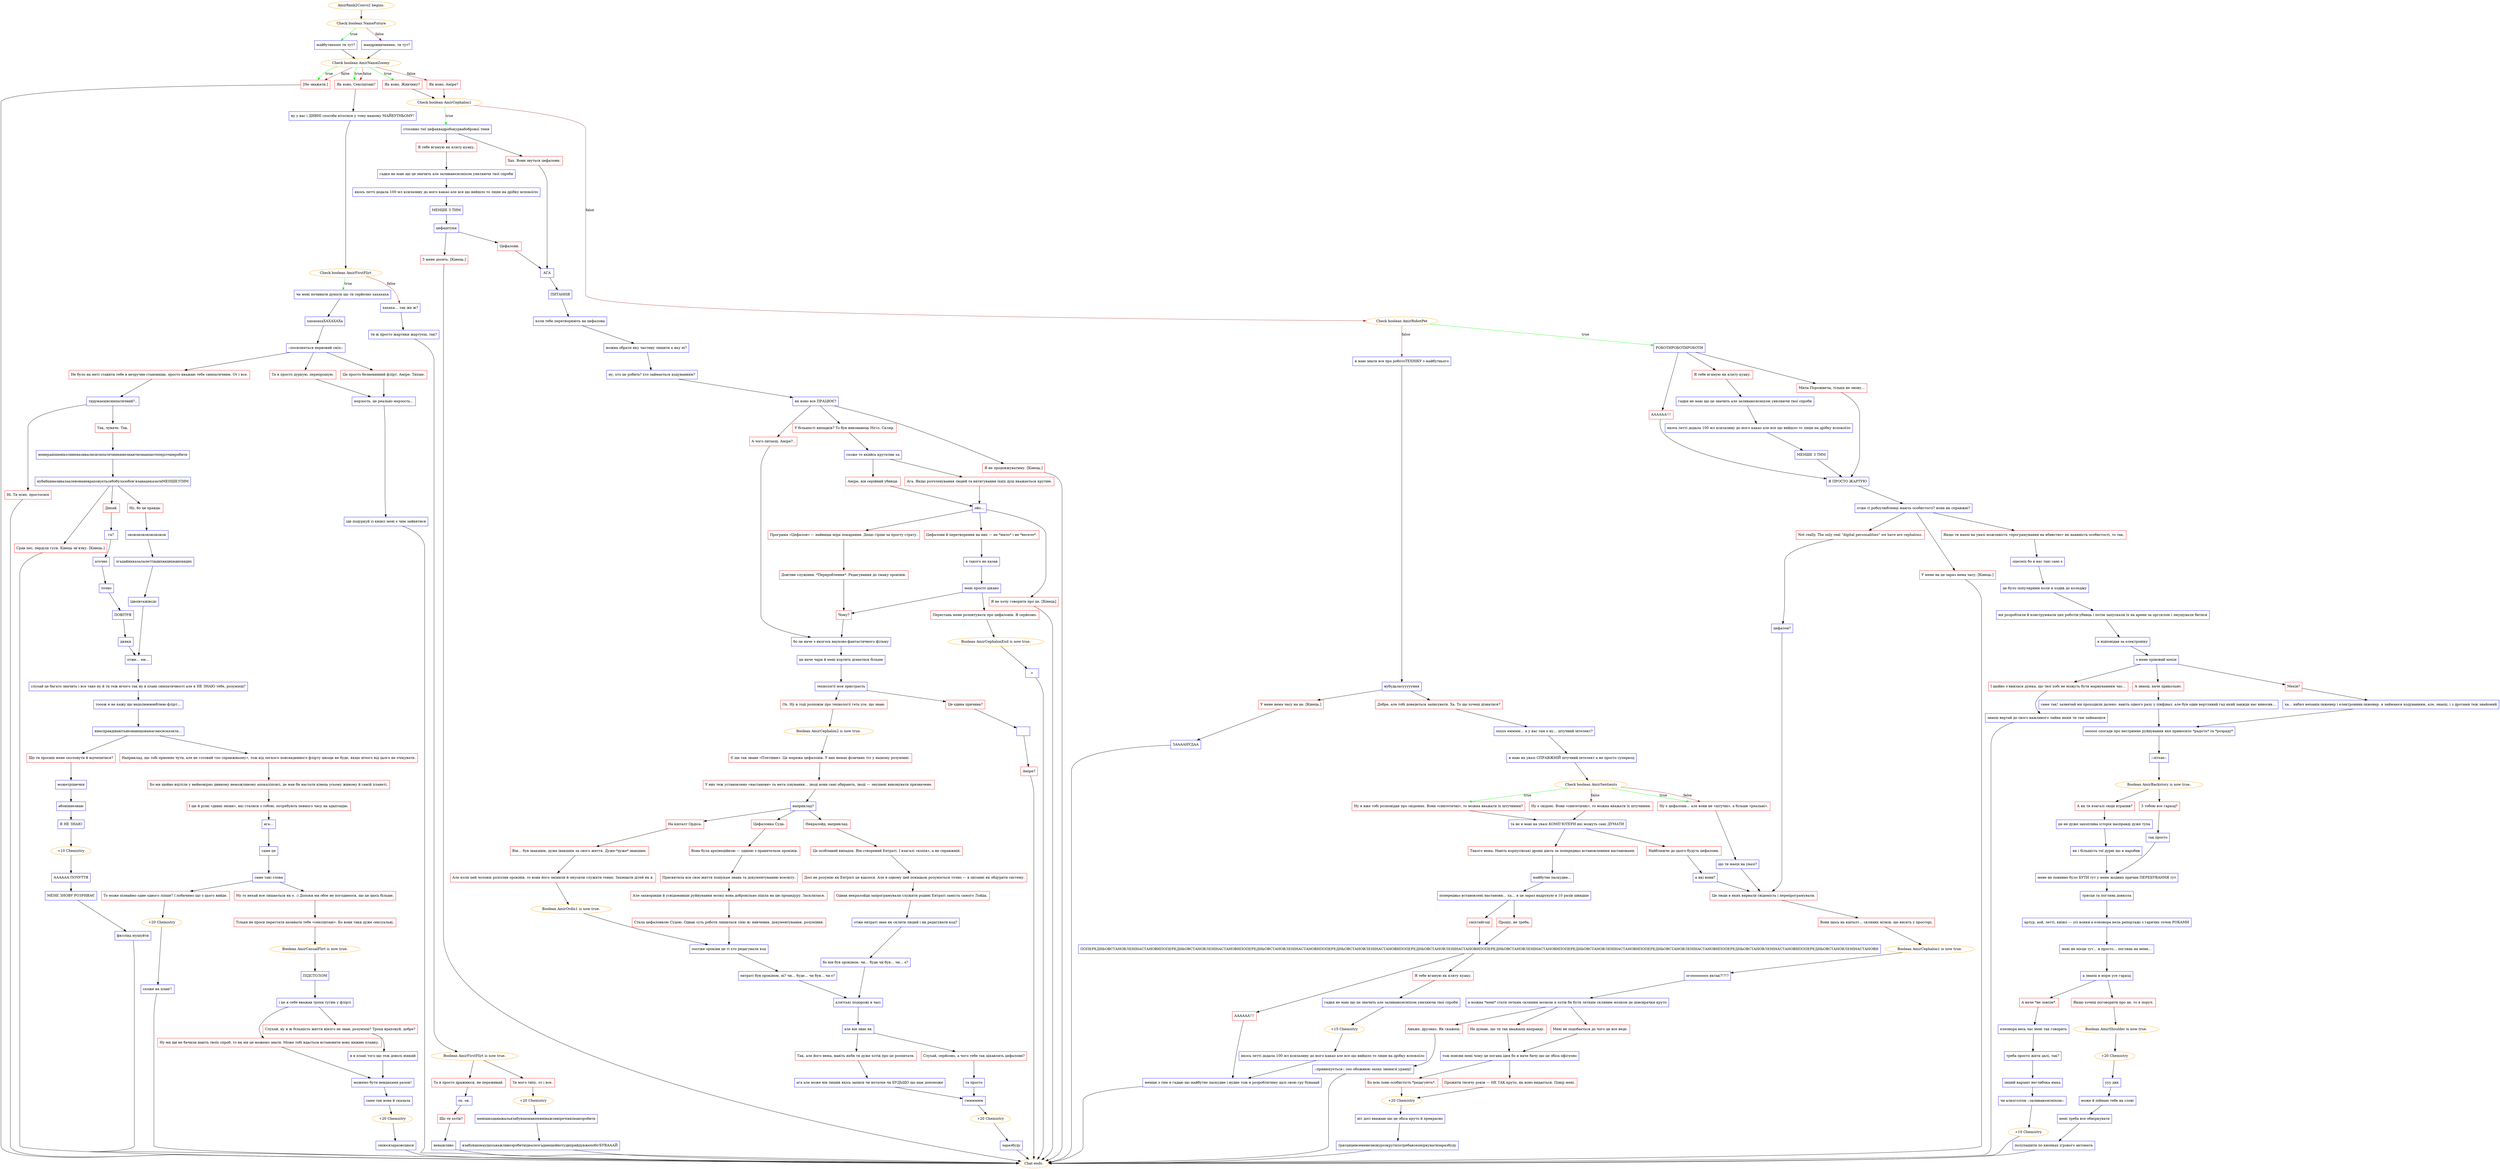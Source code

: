 digraph {
	"AmirRank2Convo2 begins." [color=orange];
		"AmirRank2Convo2 begins." -> j1555648941;
	j1555648941 [label="Check boolean NameFuture",color=orange];
		j1555648941 -> j644761941 [label=true,color=green];
		j1555648941 -> j2695047569 [label=false,color=brown];
	j644761941 [label="майбутнєєєєє ти тут?",shape=box,color=blue];
		j644761941 -> j3096240527;
	j2695047569 [label="мандрівничеееее, ти тут?",shape=box,color=blue];
		j2695047569 -> j3096240527;
	j3096240527 [label="Check boolean AmirNameZoomy",color=orange];
		j3096240527 -> j2787749540 [label=true,color=green];
		j3096240527 -> j665901203 [label=true,color=green];
		j3096240527 -> j4059186976 [label=true,color=green];
		j3096240527 -> j2787749540 [label=false,color=brown];
		j3096240527 -> j665901203 [label=false,color=brown];
		j3096240527 -> j1565400477 [label=false,color=brown];
	j2787749540 [label="[Не зважати.]",shape=box,color=red];
		j2787749540 -> "Chat ends.";
	j665901203 [label="Як воно, Сексіштані?",shape=box,color=red];
		j665901203 -> j3992636454;
	j4059186976 [label="Як воно, Живчику?",shape=box,color=red];
		j4059186976 -> j87647369;
	j1565400477 [label="Як воно, Аміре?",shape=box,color=red];
		j1565400477 -> j87647369;
	"Chat ends." [color=orange];
	j3992636454 [label="ну у вас і ДИВНІ способи вітатися у тому вашому МАЙБУТНЬОМУ!",shape=box,color=blue];
		j3992636454 -> j1575820688;
	j87647369 [label="Check boolean AmirCephalon1",color=orange];
		j87647369 -> j885732396 [label=true,color=green];
		j87647369 -> j1377197533 [label=false,color=brown];
	j1575820688 [label="Check boolean AmirFirstFlirt",color=orange];
		j1575820688 -> j1618386845 [label=true,color=green];
		j1575820688 -> j757354649 [label=false,color=brown];
	j885732396 [label="стосовно тієї цефаквадробокурвабобрової теми",shape=box,color=blue];
		j885732396 -> j1825843583;
		j885732396 -> j1023515225;
	j1377197533 [label="Check boolean AmirRobotPet",color=orange];
		j1377197533 -> j3258781824 [label=true,color=green];
		j1377197533 -> j1115998420 [label=false,color=brown];
	j1618386845 [label="чи мені починати думати що ти серйозно хахахаха",shape=box,color=blue];
		j1618386845 -> j1577142518;
	j757354649 [label="хахаха… так же ж?",shape=box,color=blue];
		j757354649 -> j3935313696;
	j1825843583 [label="Хах. Вони звуться цефалони.",shape=box,color=red];
		j1825843583 -> j1823737874;
	j1023515225 [label="Я тебе вгамую як кляту куаку.",shape=box,color=red];
		j1023515225 -> j2146610579;
	j3258781824 [label="РОБОТИРОБОТИРОБОТИ",shape=box,color=blue];
		j3258781824 -> j638963540;
		j3258781824 -> j2538460290;
		j3258781824 -> j253925300;
	j1115998420 [label="я маю знати все про роботоТЕХНІКУ з майбутнього",shape=box,color=blue];
		j1115998420 -> j4049621933;
	j1577142518 [label="хахахахаХАХАХАХа",shape=box,color=blue];
		j1577142518 -> j4118118734;
	j3935313696 [label="ти ж просто жартики жартуєш, так?",shape=box,color=blue];
		j3935313696 -> j1496595557;
	j1823737874 [label="АГА",shape=box,color=blue];
		j1823737874 -> j4172151553;
	j2146610579 [label="гадки не маю що це значить але заливаюсясміхом уявляючи твої спроби",shape=box,color=blue];
		j2146610579 -> j4054616570;
	j638963540 [label="Мила Порожнеча, тільки не знову…",shape=box,color=red];
		j638963540 -> j3997434657;
	j2538460290 [label="АААААА!!!",shape=box,color=red];
		j2538460290 -> j3997434657;
	j253925300 [label="Я тебе вгамую як кляту куаку.",shape=box,color=red];
		j253925300 -> j3882931308;
	j4049621933 [label="нубудьласуууууняя",shape=box,color=blue];
		j4049621933 -> j1902811811;
		j4049621933 -> j3844986137;
	j4118118734 [label="::посилюється нервовий сміх::",shape=box,color=blue];
		j4118118734 -> j146251949;
		j4118118734 -> j2747166570;
		j4118118734 -> j4213932737;
	j1496595557 [label="Boolean AmirFirstFlirt is now true.",color=orange];
		j1496595557 -> j4074330219;
		j1496595557 -> j129851663;
	j4172151553 [label="ПИТАННЯ",shape=box,color=blue];
		j4172151553 -> j2743088930;
	j4054616570 [label="якось летті додала 100 мл ксилазину до мого какао але все що вийшло то лише на дрібку вспокоїло",shape=box,color=blue];
		j4054616570 -> j404814639;
	j3997434657 [label="Я ПРОСТО ЖАРТУЮ",shape=box,color=blue];
		j3997434657 -> j2850322439;
	j3882931308 [label="гадки не маю що це значить але заливаюсясміхом уявляючи твої спроби",shape=box,color=blue];
		j3882931308 -> j2698433244;
	j1902811811 [label="У мене нема часу на це. [Кінець.]",shape=box,color=red];
		j1902811811 -> j3146969983;
	j3844986137 [label="Добре, але тобі доведеться записувати. Ха. То що хочеш дізнатися?",shape=box,color=red];
		j3844986137 -> j2758620436;
	j146251949 [label="Не було на меті ставити тебе в незручне становище, просто вважаю тебе симпатичним. От і все.",shape=box,color=red];
		j146251949 -> j2991168396;
	j2747166570 [label="Та я просто дуркую, перепрошую.",shape=box,color=red];
		j2747166570 -> j4055308213;
	j4213932737 [label="Це просто безневинний флірт, Аміре. Тихше.",shape=box,color=red];
		j4213932737 -> j4055308213;
	j4074330219 [label="Ти мого типу, от і все.",shape=box,color=red];
		j4074330219 -> j1470931548;
	j129851663 [label="Та я просто дражнюся, не переживай.",shape=box,color=red];
		j129851663 -> j3576753040;
	j2743088930 [label="коли тебе перетворюють на цефалона",shape=box,color=blue];
		j2743088930 -> j1832610849;
	j404814639 [label="МЕНШЕ З ТИМ",shape=box,color=blue];
		j404814639 -> j2766072146;
	j2850322439 [label="отже ті робоулюбленці мають особистості? вони як справжні?",shape=box,color=blue];
		j2850322439 -> j4173056287;
		j2850322439 -> j1102569236;
		j2850322439 -> j4289961131;
	j2698433244 [label="якось летті додала 100 мл ксилазину до мого какао але все що вийшло то лише на дрібку вспокоїло",shape=box,color=blue];
		j2698433244 -> j536712651;
	j3146969983 [label="ЗААААНУДАА",shape=box,color=blue];
		j3146969983 -> "Chat ends.";
	j2758620436 [label="охххх емммм… а у вас там є ну… штучний інтелект?",shape=box,color=blue];
		j2758620436 -> j2333963329;
	j2991168396 [label="тидумаєшясимпатичний?..",shape=box,color=blue];
		j2991168396 -> j137903944;
		j2991168396 -> j2531922009;
	j4055308213 [label="мєрзость. це реально мєрзость…",shape=box,color=blue];
		j4055308213 -> j2069352890;
	j1470931548 [label="+20 Chemistry",color=orange];
		j1470931548 -> j3115548552;
	j3576753040 [label="ох. ок.",shape=box,color=blue];
		j3576753040 -> j1001316289;
	j1832610849 [label="можна обрати яку частину лишити а яку ні?",shape=box,color=blue];
		j1832610849 -> j2598278892;
	j2766072146 [label="цефаштуки",shape=box,color=blue];
		j2766072146 -> j1592842708;
		j2766072146 -> j3416952925;
	j4173056287 [label="Not really. The only real \"digital personalities\" we have are cephalons.",shape=box,color=red];
		j4173056287 -> j747301139;
	j1102569236 [label="Якщо ти маєш на увазі можливість «програмування на вбивство» як наявність особистості, то так.",shape=box,color=red];
		j1102569236 -> j2137616217;
	j4289961131 [label="У мене на це зараз нема часу. [Кінець.]",shape=box,color=red];
		j4289961131 -> "Chat ends.";
	j536712651 [label="МЕНШЕ З ТИМ",shape=box,color=blue];
		j536712651 -> j3997434657;
	j2333963329 [label="я маю на увазі СПРАВЖНІЙ штучний інтелект а не просто суперкод",shape=box,color=blue];
		j2333963329 -> j3361290284;
	j137903944 [label="Так, чуваче. Так.",shape=box,color=red];
		j137903944 -> j907399284;
	j2531922009 [label="Ні. Ти псих. простосміх",shape=box,color=red];
		j2531922009 -> "Chat ends.";
	j2069352890 [label="іди подуркуй із квінсі мені є чим зайнятися",shape=box,color=blue];
		j2069352890 -> "Chat ends.";
	j3115548552 [label="менішкоданажальязабувщомаюпевніважливіречіякімаюзробити",shape=box,color=blue];
		j3115548552 -> j3473537352;
	j1001316289 [label="Що ти хотів?",shape=box,color=red];
		j1001316289 -> j1570606780;
	j2598278892 [label="ну, хто це робить? хто займається кодуванням?",shape=box,color=blue];
		j2598278892 -> j3458568725;
	j1592842708 [label="Цефалони.",shape=box,color=red];
		j1592842708 -> j1823737874;
	j3416952925 [label="З мене досить. [Кінець.]",shape=box,color=red];
		j3416952925 -> "Chat ends.";
	j747301139 [label="цефалон?",shape=box,color=blue];
		j747301139 -> j3447798881;
	j2137616217 [label="оцесміх бо в нас такі самі є",shape=box,color=blue];
		j2137616217 -> j1944463096;
	j3361290284 [label="Check boolean AmirSentients",color=orange];
		j3361290284 -> j2881915681 [label=true,color=green];
		j3361290284 -> j2492380887 [label=true,color=green];
		j3361290284 -> j2153022773 [label=false,color=brown];
		j3361290284 -> j2492380887 [label=false,color=brown];
	j907399284 [label="менеранішеніколиненазивалисисмпатичнимянезнаючизнающотеперізчимробити",shape=box,color=blue];
		j907399284 -> j968628896;
	j3473537352 [label="язабувщомаущосьважливезробитиідеалезгадающойнотудиприйдувжепобігБУВАААЙ",shape=box,color=blue];
		j3473537352 -> "Chat ends.";
	j1570606780 [label="неважливо",shape=box,color=blue];
		j1570606780 -> "Chat ends.";
	j3458568725 [label="як воно все ПРАЦЮЄ?",shape=box,color=blue];
		j3458568725 -> j614392366;
		j3458568725 -> j190129379;
		j3458568725 -> j3795992701;
	j3447798881 [label="Це люди в яких вирвали свідомість і перепрограмували.",shape=box,color=red];
		j3447798881 -> j2343148201;
	j1944463096 [label="це було популярним коли я ходив до коледжу",shape=box,color=blue];
		j1944463096 -> j2513345870;
	j2881915681 [label="Ну я вже тобі розповідав про свідомих. Вони «синтетичні», то можна вважати їх штучними?",shape=box,color=red];
		j2881915681 -> j1026837820;
	j2492380887 [label="Ну є цефалони… але вони не «штучні», а більше «реальні».",shape=box,color=red];
		j2492380887 -> j3068530220;
	j2153022773 [label="Ну є свідомі. Вони «синтетичні», то можна вважати їх штучними.",shape=box,color=red];
		j2153022773 -> j1026837820;
	j968628896 [label="нубабцяназивалаалевонаневраховуєтьсябобулазобов’язанацеказатиМЕНШЕЗТИМ",shape=box,color=blue];
		j968628896 -> j3890860207;
		j968628896 -> j936377261;
		j968628896 -> j1791896591;
	j614392366 [label="У більшості випадків? То був виконавець Нігіл. Скляр.",shape=box,color=red];
		j614392366 -> j2721981754;
	j190129379 [label="А чого питаєш, Аміре?..",shape=box,color=red];
		j190129379 -> j2850784726;
	j3795992701 [label="Я не продовжуватиму. [Кінець.]",shape=box,color=red];
		j3795992701 -> "Chat ends.";
	j2343148201 [label="Вони щось на кшталт… скляних мізків, що висять у просторі.",shape=box,color=red];
		j2343148201 -> j3623883675;
	j2513345870 [label="ми розробляли й конструювали цих роботів-убивць і потім запускали їх на арени за оргсклом і змушували битися",shape=box,color=blue];
		j2513345870 -> j1123861929;
	j1026837820 [label="та нє я маю на увазі КОМП’ЮТЕРИ які можуть самі ДУМАТИ",shape=box,color=blue];
		j1026837820 -> j1986776912;
		j1026837820 -> j3949137758;
	j3068530220 [label="що ти маєш на увазі?",shape=box,color=blue];
		j3068530220 -> j3447798881;
	j3890860207 [label="Дихай.",shape=box,color=red];
		j3890860207 -> j2982076338;
	j936377261 [label="Ну, бо це правда.",shape=box,color=red];
		j936377261 -> j842450501;
	j1791896591 [label="Срав пес, перділи гуси. Кінець зв’язку. [Кінець.]",shape=box,color=red];
		j1791896591 -> "Chat ends.";
	j2721981754 [label="схоже то якийсь крутелик ха",shape=box,color=blue];
		j2721981754 -> j2941841266;
		j2721981754 -> j1945232551;
	j2850784726 [label="бо це наче з якогось науково-фантастичного фільму",shape=box,color=blue];
		j2850784726 -> j546925260;
	j3623883675 [label="Boolean AmirCephalon1 is now true.",color=orange];
		j3623883675 -> j3906300302;
	j1123861929 [label="я відповідав за електроніку",shape=box,color=blue];
		j1123861929 -> j1323325791;
	j1986776912 [label="Найближче до цього будуть цефалони.",shape=box,color=red];
		j1986776912 -> j1910436277;
	j3949137758 [label="Такого нема. Навіть корпусівські дрони діють за попередньо встановленими настановами.",shape=box,color=red];
		j3949137758 -> j592946326;
	j2982076338 [label="га?",shape=box,color=blue];
		j2982076338 -> j2877765935;
	j842450501 [label="ококококококококок",shape=box,color=blue];
		j842450501 -> j2007592319;
	j2941841266 [label="Ага. Якщо розчленування людей та витягування їхніх душ вважається крутим.",shape=box,color=red];
		j2941841266 -> j1981351115;
	j1945232551 [label="Аміре, він серійний убивця.",shape=box,color=red];
		j1945232551 -> j1981351115;
	j546925260 [label="це наче чари й мені кортить дізнатися більше",shape=box,color=blue];
		j546925260 -> j4067223656;
	j3906300302 [label="огооооооооо яктак?!?!?",shape=box,color=blue];
		j3906300302 -> j3318949614;
	j1323325791 [label="з мене хріновий мехін",shape=box,color=blue];
		j1323325791 -> j4256069895;
		j1323325791 -> j3980554;
		j1323325791 -> j1132618088;
	j1910436277 [label="а які вони?",shape=box,color=blue];
		j1910436277 -> j3447798881;
	j592946326 [label="майбутнє паскудне…",shape=box,color=blue];
		j592946326 -> j36999197;
	j2877765935 [label="аточно",shape=box,color=blue];
		j2877765935 -> j3695075051;
	j2007592319 [label="згадайякказалалеттівдихвидихвдихвидих",shape=box,color=blue];
		j2007592319 -> j3710022058;
	j1981351115 [label="ойо…",shape=box,color=blue];
		j1981351115 -> j3222966655;
		j1981351115 -> j3988804546;
		j1981351115 -> j2181512942;
	j4067223656 [label="технології моя пристрасть",shape=box,color=blue];
		j4067223656 -> j557621882;
		j4067223656 -> j2664097870;
	j3318949614 [label="а можна *мені* стати летким скляним мозком я хотів би бути летким скляним мозком це довсирачки круто",shape=box,color=blue];
		j3318949614 -> j2829936102;
		j3318949614 -> j3541882269;
		j3318949614 -> j2208121265;
	j4256069895 [label="Мехін?",shape=box,color=red];
		j4256069895 -> j1276293322;
	j3980554 [label="А знаєш, наче прикольно.",shape=box,color=red];
		j3980554 -> j534210480;
	j1132618088 [label="І щойно з’явилася думка, що твої хобі не можуть бути марнуванням час…",shape=box,color=red];
		j1132618088 -> j3564564412;
	j36999197 [label="попередньо встановлені настанови… ха… я це зараз надрукую в 10 разів швидше",shape=box,color=blue];
		j36999197 -> j1288619724;
		j36999197 -> j2586596708;
	j3695075051 [label="точно",shape=box,color=blue];
		j3695075051 -> j1002610233;
	j3710022058 [label="ідвоівтажівсдс",shape=box,color=blue];
		j3710022058 -> j1726341361;
	j3222966655 [label="Цефалони й перетворення на них — не *мило* і не *весело*.",shape=box,color=red];
		j3222966655 -> j2757434577;
	j3988804546 [label="Я не хочу говорити про це. [Кінець]",shape=box,color=red];
		j3988804546 -> "Chat ends.";
	j2181512942 [label="Програма «Цефалон» — найвища міра покарання. Дещо гірше за просту страту.",shape=box,color=red];
		j2181512942 -> j732159972;
	j557621882 [label="Це єдина причина?",shape=box,color=red];
		j557621882 -> j1187146664;
	j2664097870 [label="Ох. Ну я тоді розповім про технології геть усе, що знаю.",shape=box,color=red];
		j2664097870 -> j3801363394;
	j2829936102 [label="Мені не подобається до чого це все веде.",shape=box,color=red];
		j2829936102 -> j130344502;
	j3541882269 [label="Не думаю, що ти так вважаєш направду.",shape=box,color=red];
		j3541882269 -> j130344502;
	j2208121265 [label="Аякже, друзяко. Як скажеш.",shape=box,color=red];
		j2208121265 -> j3160610744;
	j1276293322 [label="ха… вибач механік-інженер і електронник-інженер. я займаюся кодуванням, але, знаєш, і з дротами теж знайомий",shape=box,color=blue];
		j1276293322 -> j121742001;
	j534210480 [label="саме так! зазвичай ми проходили далеко. навіть одного разу у півфінал. але був один вертлявий гад який завжди нас виносив…",shape=box,color=blue];
		j534210480 -> j121742001;
	j3564564412 [label="знаєш вертай до свого важливого лайна яким ти там займаєшся",shape=box,color=blue];
		j3564564412 -> "Chat ends.";
	j1288619724 [label="сміхтайгоді",shape=box,color=red];
		j1288619724 -> j570412821;
	j2586596708 [label="Прошу, не треба.",shape=box,color=red];
		j2586596708 -> j570412821;
	j1002610233 [label="ПОВІТРЯ",shape=box,color=blue];
		j1002610233 -> j1199461399;
	j1726341361 [label="отже… ем…",shape=box,color=blue];
		j1726341361 -> j585776492;
	j2757434577 [label="я такого не казав",shape=box,color=blue];
		j2757434577 -> j632097787;
	j732159972 [label="Довічне служіння. *Перероблення*. Редагування до смаку орокінів.",shape=box,color=red];
		j732159972 -> j3569868763;
	j1187146664 [label="  ",shape=box,color=blue];
		j1187146664 -> j1916370149;
	j3801363394 [label="Boolean AmirCephalon2 is now true.",color=orange];
		j3801363394 -> j3612417887;
	j130344502 [label="тож поясни мені чому це погана ідея бо я наче бачу що це збіса офігезно",shape=box,color=blue];
		j130344502 -> j1736116305;
		j130344502 -> j2735445883;
	j3160610744 [label="::принюхується:: ооо обожнюю запах зневаги уранці!",shape=box,color=blue];
		j3160610744 -> "Chat ends.";
	j121742001 [label="ооооох спогади про нестримне руйнування яке приносило *радість* та *розраду*",shape=box,color=blue];
		j121742001 -> j3255747905;
	j570412821 [label="ПОПЕРЕДНЬОВСТАНОВЛЕНІНАСТАНОВИПОПЕРЕДНЬОВСТАНОВЛЕНІНАСТАНОВИПОПЕРЕДНЬОВСТАНОВЛЕНІНАСТАНОВИПОПЕРЕДНЬОВСТАНОВЛЕНІНАСТАНОВИПОПЕРЕДНЬОВСТАНОВЛЕНІНАСТАНОВИПОПЕРЕДНЬОВСТАНОВЛЕНІНАСТАНОВИПОПЕРЕДНЬОВСТАНОВЛЕНІНАСТАНОВИПОПЕРЕДНЬОВСТАНОВЛЕНІНАСТАНОВИПОПЕРЕДНЬОВСТАНОВЛЕНІНАСТАНОВИПОПЕРЕДНЬОВСТАНОВЛЕНІНАСТАНОВИ",shape=box,color=blue];
		j570412821 -> j897971598;
		j570412821 -> j1678430304;
	j1199461399 [label="дяяки",shape=box,color=blue];
		j1199461399 -> j1726341361;
	j585776492 [label="слухай це багато значить і все таке ну й ти теж нічого так ну в плані симпатичності але я НЕ ЗНАЮ тебе, розумієш?",shape=box,color=blue];
		j585776492 -> j433917760;
	j632097787 [label="мені просто цікаво",shape=box,color=blue];
		j632097787 -> j3569868763;
		j632097787 -> j836208047;
	j3569868763 [label="Чому?",shape=box,color=red];
		j3569868763 -> j2850784726;
	j1916370149 [label="Аміре?",shape=box,color=red];
		j1916370149 -> "Chat ends.";
	j3612417887 [label="Є ще так зване «Плетіння». Це мережа цефалонів. У них немає фізичних тіл у нашому розумінні.",shape=box,color=red];
		j3612417887 -> j1480164657;
	j1736116305 [label="Бо всю їхню особистість *редагують*.",shape=box,color=red];
		j1736116305 -> j859615151;
	j2735445883 [label="Прожити тисячу років — НЕ ТАК круто, як воно видається. Повір мені.",shape=box,color=red];
		j2735445883 -> j859615151;
	j3255747905 [label="::зітхає::",shape=box,color=blue];
		j3255747905 -> j2341517216;
	j897971598 [label="Я тебе вгамую як кляту куаку.",shape=box,color=red];
		j897971598 -> j952410776;
	j1678430304 [label="АААААА!!!",shape=box,color=red];
		j1678430304 -> j2403427107;
	j433917760 [label="тооож я не кажу що недолююююблюю флірт…",shape=box,color=blue];
		j433917760 -> j854539997;
	j836208047 [label="Перестань мене розпитувати про цефалонів. Я серйозно.",shape=box,color=red];
		j836208047 -> j2343245420;
	j1480164657 [label="У них теж установлено «настанови» та мета існування… іноді вони самі обирають, іноді — змушені виконувати призначене.",shape=box,color=red];
		j1480164657 -> j3120696680;
	j859615151 [label="+20 Chemistry",color=orange];
		j859615151 -> j3497808524;
	j2341517216 [label="Boolean AmirBackstory is now true.",color=orange];
		j2341517216 -> j844103798;
		j2341517216 -> j3356706560;
	j952410776 [label="гадки не маю що це значить але заливаюсясміхом уявляючи твої спроби",shape=box,color=blue];
		j952410776 -> j724443682;
	j2403427107 [label="менше з тим я гадаю що майбутнє паскудне і нудне тож я розроблятиму далі свою гру бувааай",shape=box,color=blue];
		j2403427107 -> "Chat ends.";
	j854539997 [label="янасправдінавітьнезнающонамагаюсясказати…",shape=box,color=blue];
		j854539997 -> j475996990;
		j854539997 -> j1970808928;
	j2343245420 [label="Boolean AmirCephalonEnd is now true.",color=orange];
		j2343245420 -> j3759229971;
	j3120696680 [label="наприклад?",shape=box,color=blue];
		j3120696680 -> j4099749982;
		j3120696680 -> j3751903945;
		j3120696680 -> j1982467761;
	j3497808524 [label="ніт досі вважаю що це збіса круто й прекрасно",shape=box,color=blue];
		j3497808524 -> j3095904009;
	j844103798 [label="З тобою все гаразд?",shape=box,color=red];
		j844103798 -> j3151768740;
	j3356706560 [label="А як ти взагалі сюди втрапив?",shape=box,color=red];
		j3356706560 -> j1243371980;
	j724443682 [label="+15 Chemistry",color=orange];
		j724443682 -> j3891765191;
	j475996990 [label="Наприклад, що тобі приємно чути, але не готовий «по справжньому», тож від легкого повсякденного флірту шкоди не буде, якщо нічого від цього не очікувати.",shape=box,color=red];
		j475996990 -> j367993270;
	j1970808928 [label="Що ти просиш мене охолонути й відчепитися?",shape=box,color=red];
		j1970808928 -> j4026698015;
	j3759229971 [label="+",shape=box,color=blue];
		j3759229971 -> "Chat ends.";
	j4099749982 [label="На кшталт Ордіса.",shape=box,color=red];
		j4099749982 -> j1768247110;
	j3751903945 [label="Цефалонка Суда.",shape=box,color=red];
		j3751903945 -> j3336268015;
	j1982467761 [label="Некралойд, наприклад.",shape=box,color=red];
		j1982467761 -> j1833813130;
	j3095904009 [label="трясцяцевсеменезновурозкрутилотребавсеоміркуватизаразбуду",shape=box,color=blue];
		j3095904009 -> "Chat ends.";
	j3151768740 [label="так просто",shape=box,color=blue];
		j3151768740 -> j1839377658;
	j1243371980 [label="це не дуже захоплива історія насправді дуже тупа",shape=box,color=blue];
		j1243371980 -> j2438752332;
	j3891765191 [label="якось летті додала 100 мл ксилазину до мого какао але все що вийшло то лише на дрібку вспокоїло",shape=box,color=blue];
		j3891765191 -> j2403427107;
	j367993270 [label="Бо ми щойно вціліли у неймовірно дивному неможливому апокаліпсисі, де мав би настати кінець усьому живому й самій планеті.",shape=box,color=red];
		j367993270 -> j2093116697;
	j4026698015 [label="можетрішечки",shape=box,color=blue];
		j4026698015 -> j3612836772;
	j1768247110 [label="Він… був інакшим, дуже інакшим за свого життя. Дуже-*дуже* інакшим.",shape=box,color=red];
		j1768247110 -> j112939333;
	j3336268015 [label="Вона була архімедійкою — однією з правительок орокінів.",shape=box,color=red];
		j3336268015 -> j1742087666;
	j1833813130 [label="Це особливий випадок. Він створений Ентраті. І взагалі «копія», а не справжній.",shape=box,color=red];
		j1833813130 -> j1865622835;
	j1839377658 [label="мене не повинно було БУТИ тут у мене жодних причин ПЕРЕБУВАННЯ тут",shape=box,color=blue];
		j1839377658 -> j1044026214;
	j2438752332 [label="як і більшість тої дурні що я наробив",shape=box,color=blue];
		j2438752332 -> j1839377658;
	j2093116697 [label="І ще й різні «дивні зміни», які сталися з тобою, потребують певного часу на адаптацію.",shape=box,color=red];
		j2093116697 -> j947180726;
	j3612836772 [label="абоніянезнаю",shape=box,color=blue];
		j3612836772 -> j1837961834;
	j112939333 [label="Але коли цей чоловік розізлив орокінів, то вони його змінили й змусили служити тенно. Захищати дітей як я.",shape=box,color=red];
		j112939333 -> j3861372813;
	j1742087666 [label="Присвятила все своє життя пошукам знань та документуванню всесвіту.",shape=box,color=red];
		j1742087666 -> j2055591221;
	j1865622835 [label="Досі не розумію як Ентраті це вдалося. Але в одному цей покидьок розуміється точно — в питанні як обдурити систему.",shape=box,color=red];
		j1865622835 -> j614904734;
	j1044026214 [label="трясця та поглянь довкола",shape=box,color=blue];
		j1044026214 -> j2116096776;
	j947180726 [label="ага…",shape=box,color=blue];
		j947180726 -> j2948939480;
	j1837961834 [label="Я НЕ ЗНАЮ",shape=box,color=blue];
		j1837961834 -> j594927927;
	j3861372813 [label="Boolean AmirOrdis1 is now true.",color=orange];
		j3861372813 -> j815796114;
	j2055591221 [label="Але захворівши й усвідомивши руйнування мозку вона добровільно пішла на цю процедуру. Засклилася.",shape=box,color=red];
		j2055591221 -> j3511531568;
	j614904734 [label="Однак некралойда запрограмували служити родині Ентраті замість самого Лойда.",shape=box,color=red];
		j614904734 -> j3660787534;
	j2116096776 [label="артур, аой, летті, квінсі — усі вояки а елеонора вела репортажі з гарячих точок РОКАМИ",shape=box,color=blue];
		j2116096776 -> j2309414834;
	j2948939480 [label="саме це",shape=box,color=blue];
		j2948939480 -> j3941979783;
	j594927927 [label="+10 Chemistry",color=orange];
		j594927927 -> j3234392195;
	j815796114 [label="ооотже орокіни це ті хто редагували код",shape=box,color=blue];
		j815796114 -> j3758215517;
	j3511531568 [label="Стала цефалонкою Судою. Однак суть роботи лишилася тією ж: вивчення, документування, розуміння.",shape=box,color=red];
		j3511531568 -> j815796114;
	j3660787534 [label="отже ентраті знає як склити людей і як редагувати код?",shape=box,color=blue];
		j3660787534 -> j2846811563;
	j2309414834 [label="мені не місце тут… я просто… поглянь на мене…",shape=box,color=blue];
		j2309414834 -> j40795634;
	j3941979783 [label="саме такі слова",shape=box,color=blue];
		j3941979783 -> j274257679;
		j3941979783 -> j3988138525;
	j3234392195 [label="АААААА ПОЧУТТЯ",shape=box,color=blue];
		j3234392195 -> j2645086000;
	j3758215517 [label="ентраті був орокіном, ні? чи… буде… чи був… чи є?",shape=box,color=blue];
		j3758215517 -> j2563854072;
	j2846811563 [label="бо він був орокіном. чи… буде чи був… чи… є?",shape=box,color=blue];
		j2846811563 -> j2563854072;
	j40795634 [label="а знаєш я норм усе гаразд",shape=box,color=blue];
		j40795634 -> j3168278420;
		j40795634 -> j2169680658;
	j274257679 [label="То може пізнаймо одне одного ліпше? І побачимо що з цього вийде.",shape=box,color=red];
		j274257679 -> j3200376052;
	j3988138525 [label="Ну то нехай все лишається як є. :) Допоки ми обоє не погодимося, що це щось більше.",shape=box,color=red];
		j3988138525 -> j1584726940;
	j2645086000 [label="МЕНЕ ЗНОВУ РОЗРИВАЄ",shape=box,color=blue];
		j2645086000 -> j3757297394;
	j2563854072 [label="клятські подорожі в часі",shape=box,color=blue];
		j2563854072 -> j3309242313;
	j3168278420 [label="Якщо хочеш поговорити про це, то я поруч.",shape=box,color=red];
		j3168278420 -> j1803914758;
	j2169680658 [label="А наче *не зовсім*.",shape=box,color=red];
		j2169680658 -> j2018626841;
	j3200376052 [label="+20 Chemistry",color=orange];
		j3200376052 -> j3498126148;
	j1584726940 [label="Тільки не проси перестати називати тебе «сексіштані». Бо вони таки дуже сексуальні.",shape=box,color=red];
		j1584726940 -> j1001127674;
	j3757297394 [label="фвллівд мушуйти",shape=box,color=blue];
		j3757297394 -> "Chat ends.";
	j3309242313 [label="але він знає як",shape=box,color=blue];
		j3309242313 -> j2356397508;
		j3309242313 -> j3388779734;
	j1803914758 [label="Boolean AmirShoulder is now true.",color=orange];
		j1803914758 -> j773016775;
	j2018626841 [label="елеонора весь час мені так говорить",shape=box,color=blue];
		j2018626841 -> j1335815698;
	j3498126148 [label="схоже на план!!",shape=box,color=blue];
		j3498126148 -> "Chat ends.";
	j1001127674 [label="Boolean AmirCasualFlirt is now true.",color=orange];
		j1001127674 -> j3791362942;
	j2356397508 [label="Так, але його нема, навіть якби ти дуже хотів про це розпитати.",shape=box,color=red];
		j2356397508 -> j367652345;
	j3388779734 [label="Слухай, серйозно, а чого тебе так цікавлять цефалони?",shape=box,color=red];
		j3388779734 -> j3123139367;
	j773016775 [label="+20 Chemistry",color=orange];
		j773016775 -> j1825841464;
	j1335815698 [label="треба просто жити далі, так?",shape=box,color=blue];
		j1335815698 -> j1424381447;
	j3791362942 [label="ПІДСТОЛОМ",shape=box,color=blue];
		j3791362942 -> j4107966697;
	j367652345 [label="ага але може він лишив якісь записи чи нотатки чи БУДЬЩО що нам допоможе",shape=box,color=blue];
		j367652345 -> j3817950725;
	j3123139367 [label="та просто",shape=box,color=blue];
		j3123139367 -> j3817950725;
	j1825841464 [label="ууу дяк",shape=box,color=blue];
		j1825841464 -> j1989688732;
	j1424381447 [label="інший варіант неглибока ямка",shape=box,color=blue];
		j1424381447 -> j3414152595;
	j4107966697 [label="і це я себе вважав трохи тугим у флірті",shape=box,color=blue];
		j4107966697 -> j2301984416;
		j4107966697 -> j900461464;
	j3817950725 [label="гмммммм",shape=box,color=blue];
		j3817950725 -> j795540533;
	j1989688732 [label="може й піймаю тебе на слові",shape=box,color=blue];
		j1989688732 -> j1233647205;
	j3414152595 [label="чи алкоголізм ::заливаюсясміхом::",shape=box,color=blue];
		j3414152595 -> j1933300832;
	j2301984416 [label="Ну ми ще не бачили навіть твоїх спроб, то як ми це можемо знати. Може тобі вдасться встановити нову нижню планку.",shape=box,color=red];
		j2301984416 -> j3534080741;
	j900461464 [label="Слухай, ну я ж більшість життя нікого не знав, розумієш? Трохи враховуй, добре?",shape=box,color=red];
		j900461464 -> j79575018;
	j795540533 [label="+20 Chemistry",color=orange];
		j795540533 -> j1201296291;
	j1233647205 [label="мені треба все обміркувати",shape=box,color=blue];
		j1233647205 -> j754551456;
	j1933300832 [label="+10 Chemistry",color=orange];
		j1933300832 -> "Chat ends.";
	j3534080741 [label="можемо бути невдахами разом!",shape=box,color=blue];
		j3534080741 -> j4235490865;
	j79575018 [label="я в плані того що теж доволі ніякий",shape=box,color=blue];
		j79575018 -> j3534080741;
	j1201296291 [label="заразбуду",shape=box,color=blue];
		j1201296291 -> "Chat ends.";
	j754551456 [label="полупашити по кнопках ігрового автомата",shape=box,color=blue];
		j754551456 -> "Chat ends.";
	j4235490865 [label="саме так вона й сказала",shape=box,color=blue];
		j4235490865 -> j3658448981;
	j3658448981 [label="+20 Chemistry",color=orange];
		j3658448981 -> j169339299;
	j169339299 [label="сміюсязаразвсцюся",shape=box,color=blue];
		j169339299 -> "Chat ends.";
}